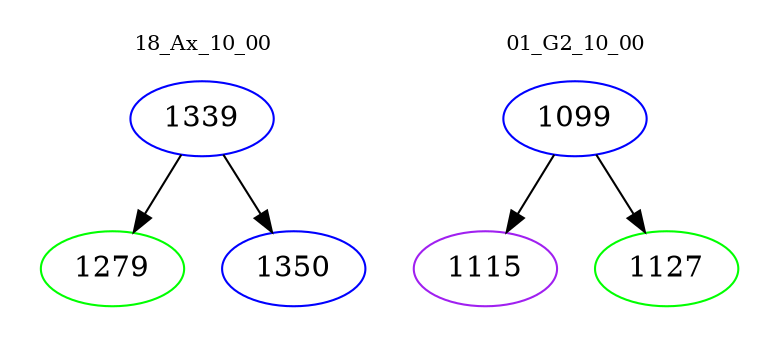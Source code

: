 digraph{
subgraph cluster_0 {
color = white
label = "18_Ax_10_00";
fontsize=10;
T0_1339 [label="1339", color="blue"]
T0_1339 -> T0_1279 [color="black"]
T0_1279 [label="1279", color="green"]
T0_1339 -> T0_1350 [color="black"]
T0_1350 [label="1350", color="blue"]
}
subgraph cluster_1 {
color = white
label = "01_G2_10_00";
fontsize=10;
T1_1099 [label="1099", color="blue"]
T1_1099 -> T1_1115 [color="black"]
T1_1115 [label="1115", color="purple"]
T1_1099 -> T1_1127 [color="black"]
T1_1127 [label="1127", color="green"]
}
}
